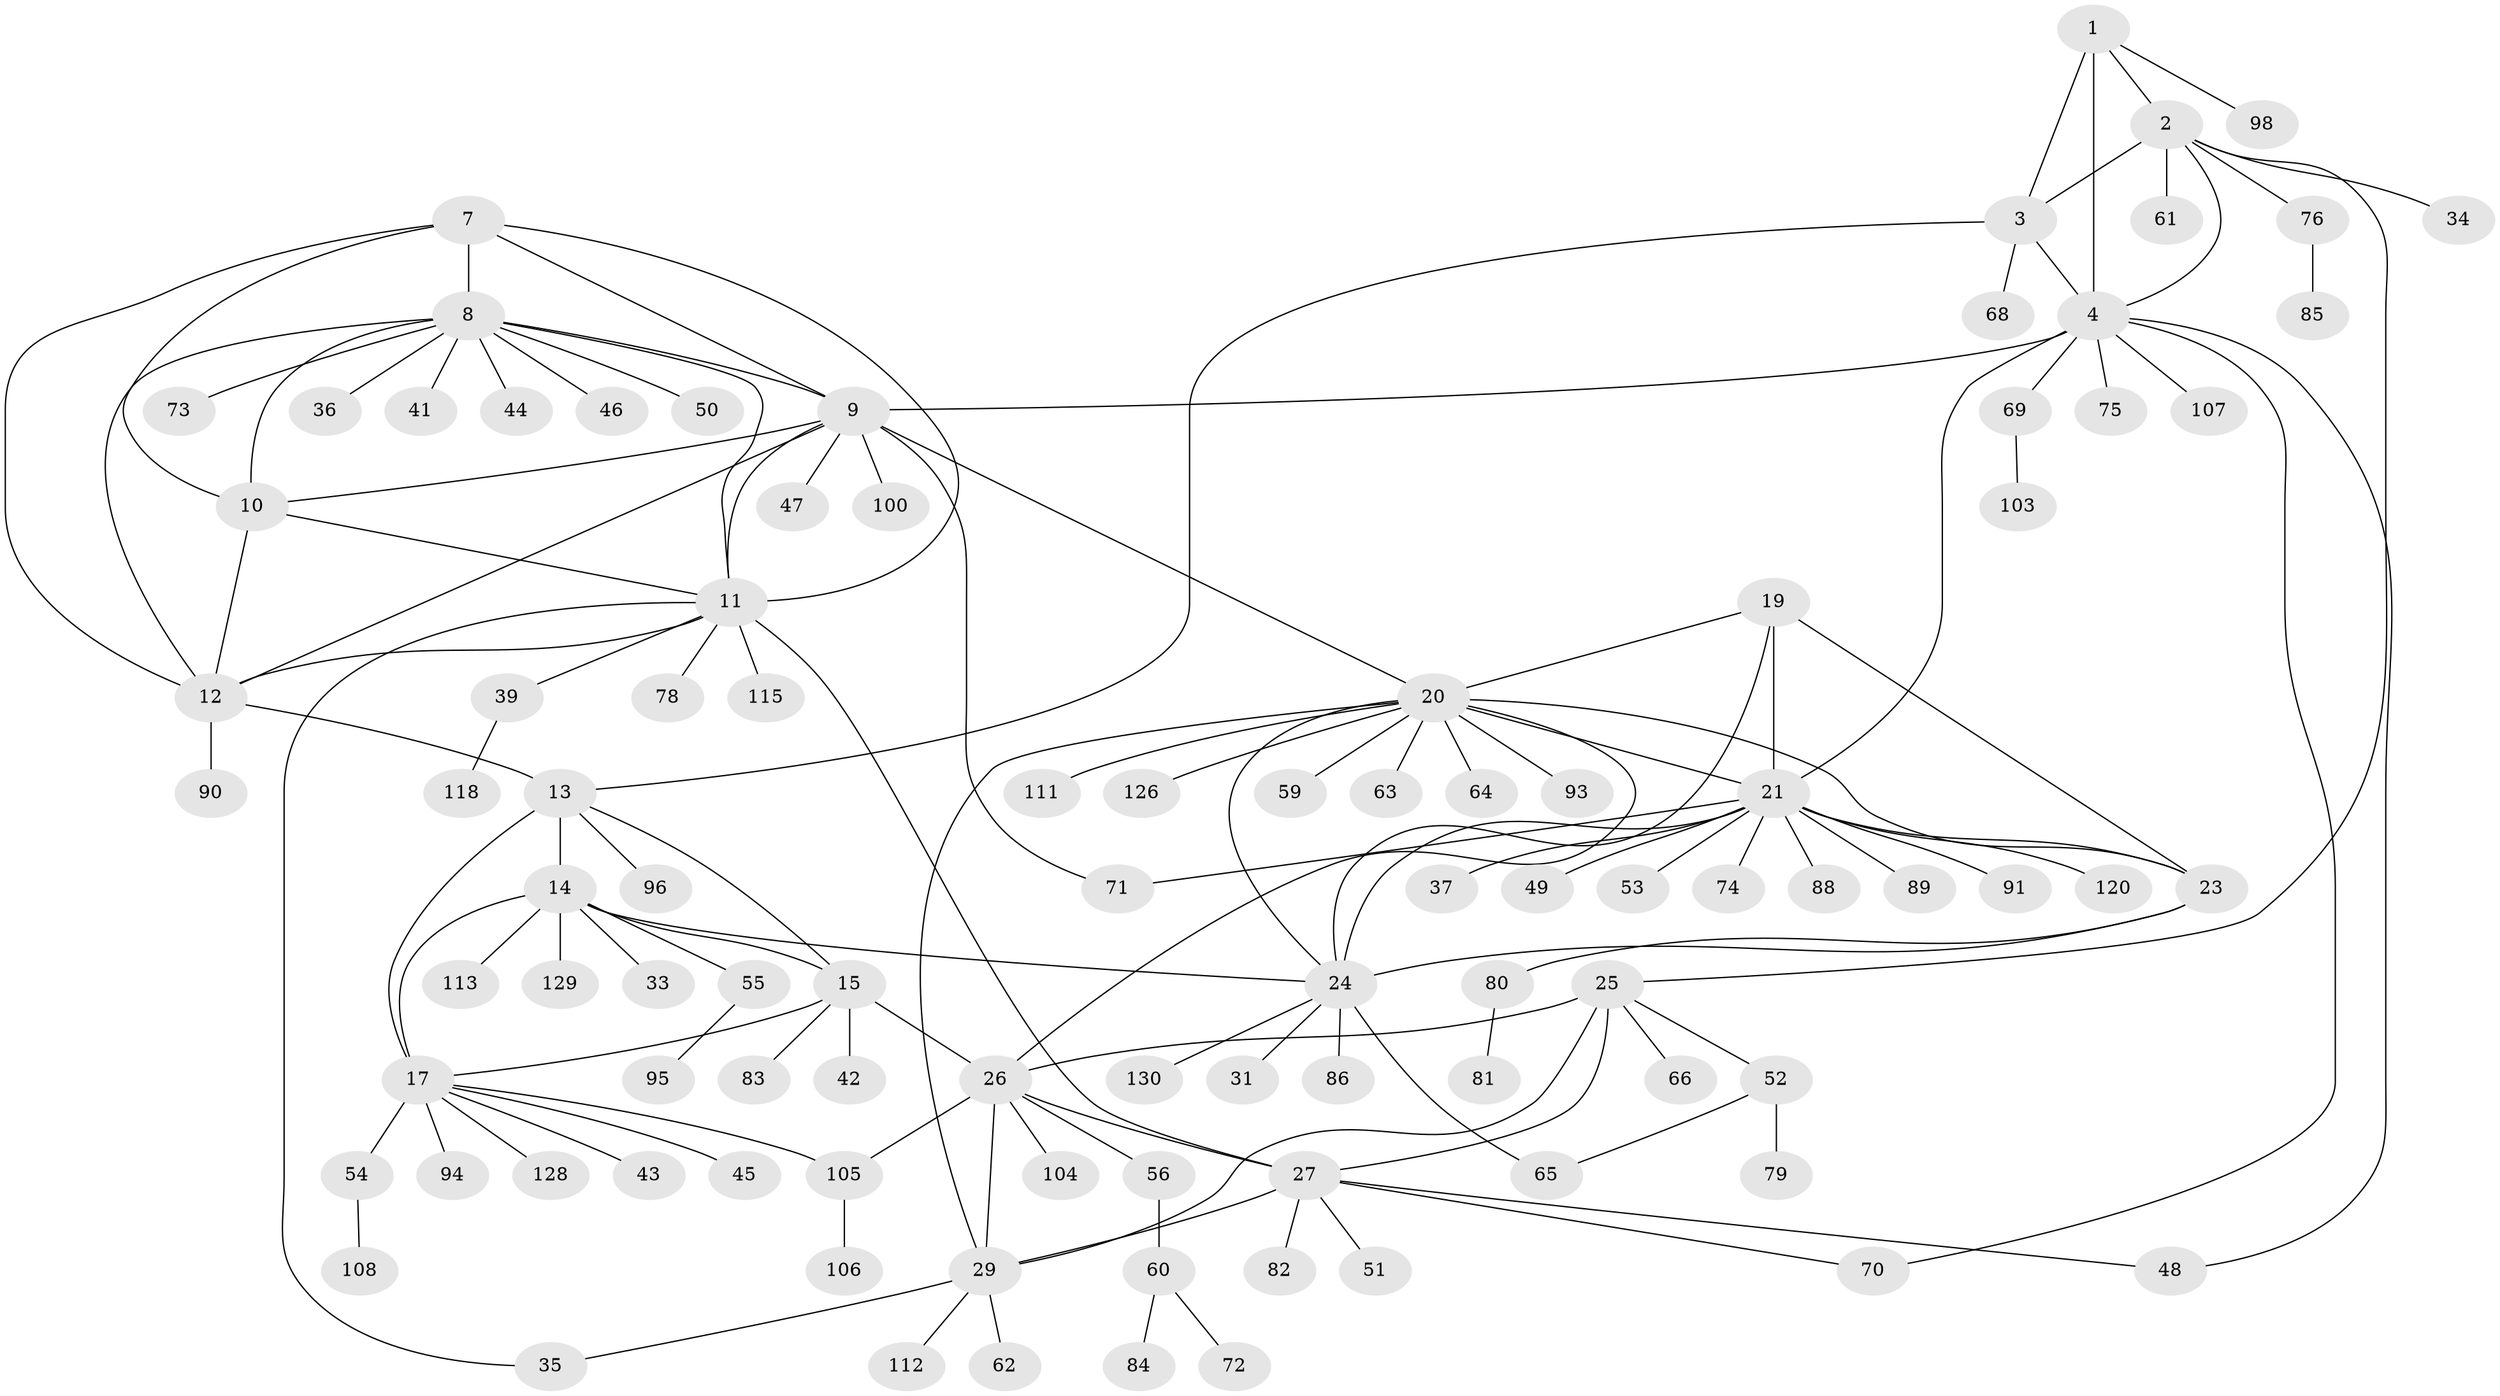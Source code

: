 // Generated by graph-tools (version 1.1) at 2025/24/03/03/25 07:24:10]
// undirected, 98 vertices, 135 edges
graph export_dot {
graph [start="1"]
  node [color=gray90,style=filled];
  1 [super="+6"];
  2 [super="+77"];
  3 [super="+5"];
  4 [super="+38"];
  7;
  8 [super="+121"];
  9;
  10 [super="+127"];
  11 [super="+97"];
  12 [super="+123"];
  13 [super="+119"];
  14 [super="+16"];
  15 [super="+58"];
  17 [super="+18"];
  19 [super="+102"];
  20 [super="+87"];
  21 [super="+22"];
  23 [super="+40"];
  24 [super="+32"];
  25;
  26 [super="+30"];
  27 [super="+28"];
  29 [super="+57"];
  31;
  33;
  34 [super="+131"];
  35;
  36;
  37;
  39;
  41;
  42;
  43;
  44;
  45 [super="+125"];
  46;
  47;
  48 [super="+116"];
  49;
  50;
  51;
  52 [super="+114"];
  53;
  54 [super="+122"];
  55;
  56 [super="+67"];
  59;
  60;
  61;
  62;
  63;
  64 [super="+110"];
  65;
  66;
  68;
  69 [super="+101"];
  70;
  71 [super="+92"];
  72;
  73;
  74;
  75;
  76 [super="+99"];
  78;
  79;
  80;
  81;
  82;
  83;
  84;
  85;
  86 [super="+117"];
  88;
  89;
  90;
  91;
  93;
  94;
  95 [super="+109"];
  96;
  98;
  100;
  103;
  104;
  105;
  106;
  107;
  108;
  111;
  112;
  113;
  115;
  118 [super="+124"];
  120;
  126;
  128;
  129;
  130;
  1 -- 2 [weight=2];
  1 -- 3 [weight=4];
  1 -- 4 [weight=2];
  1 -- 98;
  2 -- 3 [weight=2];
  2 -- 4;
  2 -- 25;
  2 -- 34;
  2 -- 61;
  2 -- 76;
  3 -- 4 [weight=2];
  3 -- 13;
  3 -- 68;
  4 -- 9;
  4 -- 21;
  4 -- 70;
  4 -- 75;
  4 -- 107;
  4 -- 69;
  4 -- 48;
  7 -- 8;
  7 -- 9;
  7 -- 10;
  7 -- 11;
  7 -- 12;
  8 -- 9;
  8 -- 10;
  8 -- 11;
  8 -- 12;
  8 -- 36;
  8 -- 41;
  8 -- 44;
  8 -- 46;
  8 -- 50;
  8 -- 73;
  9 -- 10;
  9 -- 11;
  9 -- 12;
  9 -- 20;
  9 -- 47;
  9 -- 71;
  9 -- 100;
  10 -- 11;
  10 -- 12;
  11 -- 12;
  11 -- 35;
  11 -- 39;
  11 -- 78;
  11 -- 115;
  11 -- 27 [weight=2];
  12 -- 13;
  12 -- 90;
  13 -- 14 [weight=2];
  13 -- 15;
  13 -- 17 [weight=2];
  13 -- 96;
  14 -- 15 [weight=2];
  14 -- 17 [weight=4];
  14 -- 24;
  14 -- 33;
  14 -- 55;
  14 -- 113;
  14 -- 129;
  15 -- 17 [weight=2];
  15 -- 42;
  15 -- 83;
  15 -- 26;
  17 -- 45;
  17 -- 128;
  17 -- 105;
  17 -- 43;
  17 -- 54;
  17 -- 94;
  19 -- 20;
  19 -- 21 [weight=2];
  19 -- 23;
  19 -- 24;
  20 -- 21 [weight=2];
  20 -- 23;
  20 -- 24;
  20 -- 26;
  20 -- 59;
  20 -- 63;
  20 -- 64;
  20 -- 93;
  20 -- 111;
  20 -- 126;
  20 -- 29;
  21 -- 23 [weight=2];
  21 -- 24 [weight=2];
  21 -- 37;
  21 -- 49;
  21 -- 71;
  21 -- 88;
  21 -- 89;
  21 -- 74;
  21 -- 53;
  21 -- 91;
  21 -- 120;
  23 -- 24;
  23 -- 80;
  24 -- 31;
  24 -- 65;
  24 -- 86;
  24 -- 130;
  25 -- 26 [weight=2];
  25 -- 27 [weight=2];
  25 -- 29;
  25 -- 52;
  25 -- 66;
  26 -- 27 [weight=4];
  26 -- 29 [weight=2];
  26 -- 56;
  26 -- 105;
  26 -- 104;
  27 -- 29 [weight=2];
  27 -- 48;
  27 -- 51;
  27 -- 82;
  27 -- 70;
  29 -- 35;
  29 -- 62;
  29 -- 112;
  39 -- 118;
  52 -- 65;
  52 -- 79;
  54 -- 108;
  55 -- 95;
  56 -- 60;
  60 -- 72;
  60 -- 84;
  69 -- 103;
  76 -- 85;
  80 -- 81;
  105 -- 106;
}
